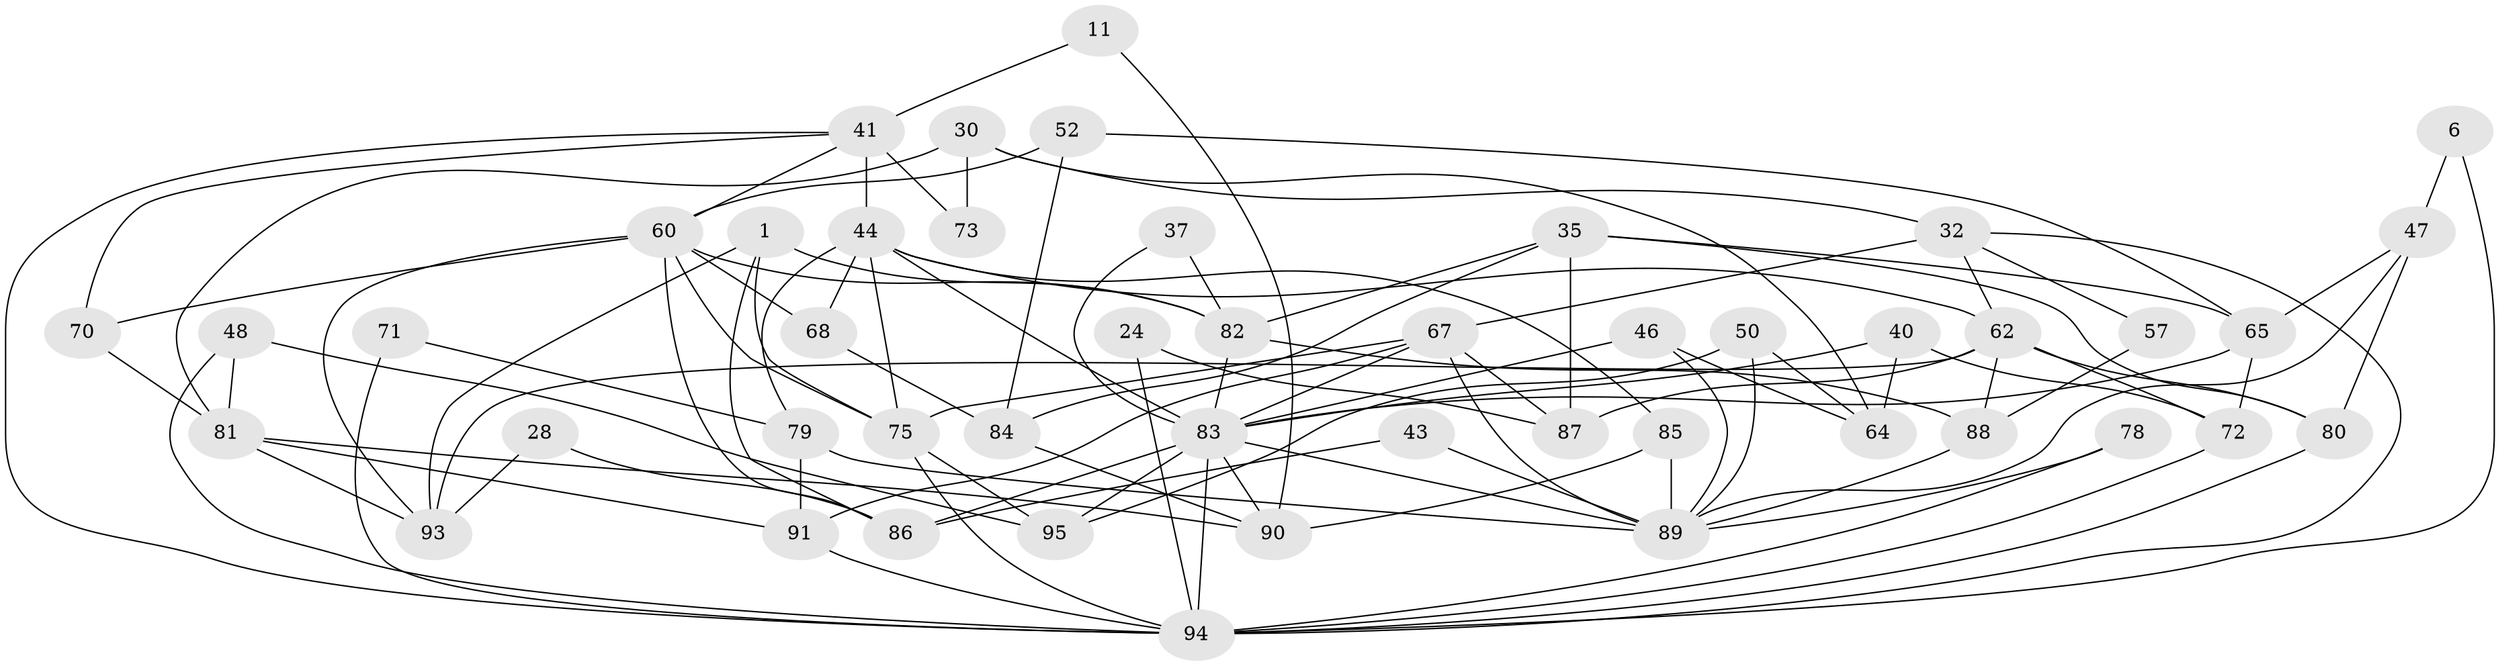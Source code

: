 // original degree distribution, {4: 0.3473684210526316, 3: 0.28421052631578947, 8: 0.010526315789473684, 2: 0.09473684210526316, 9: 0.010526315789473684, 5: 0.15789473684210525, 6: 0.06315789473684211, 7: 0.031578947368421054}
// Generated by graph-tools (version 1.1) at 2025/52/03/09/25 04:52:02]
// undirected, 47 vertices, 104 edges
graph export_dot {
graph [start="1"]
  node [color=gray90,style=filled];
  1;
  6;
  11;
  24;
  28;
  30 [super="+18"];
  32 [super="+2"];
  35 [super="+29"];
  37;
  40;
  41;
  43;
  44 [super="+20"];
  46;
  47 [super="+5"];
  48;
  50 [super="+36"];
  52;
  57;
  60 [super="+15+59+42"];
  62 [super="+27"];
  64;
  65;
  67 [super="+7+22"];
  68;
  70 [super="+53"];
  71;
  72 [super="+10"];
  73 [super="+21"];
  75 [super="+3+17"];
  78 [super="+45+49"];
  79 [super="+33"];
  80;
  81 [super="+58"];
  82 [super="+31+76"];
  83 [super="+55+77"];
  84;
  85;
  86 [super="+19"];
  87;
  88 [super="+69"];
  89 [super="+61+51"];
  90 [super="+74+23"];
  91 [super="+14"];
  93 [super="+63"];
  94 [super="+34+13+92"];
  95;
  1 -- 86;
  1 -- 93;
  1 -- 82;
  1 -- 75;
  6 -- 47;
  6 -- 94;
  11 -- 41;
  11 -- 90;
  24 -- 87;
  24 -- 94;
  28 -- 86;
  28 -- 93;
  30 -- 64;
  30 -- 81;
  30 -- 73 [weight=2];
  30 -- 32 [weight=2];
  32 -- 57;
  32 -- 62;
  32 -- 67;
  32 -- 94;
  35 -- 87;
  35 -- 65;
  35 -- 82;
  35 -- 80;
  35 -- 84;
  37 -- 82;
  37 -- 83;
  40 -- 72;
  40 -- 64;
  40 -- 83;
  41 -- 60;
  41 -- 73 [weight=2];
  41 -- 70;
  41 -- 44;
  41 -- 94;
  43 -- 89;
  43 -- 86;
  44 -- 85;
  44 -- 79;
  44 -- 75;
  44 -- 68;
  44 -- 62;
  44 -- 83 [weight=2];
  46 -- 83;
  46 -- 64;
  46 -- 89;
  47 -- 89;
  47 -- 80 [weight=2];
  47 -- 65;
  48 -- 81;
  48 -- 95;
  48 -- 94;
  50 -- 89;
  50 -- 64;
  50 -- 95;
  52 -- 84;
  52 -- 65;
  52 -- 60;
  57 -- 88;
  60 -- 82 [weight=3];
  60 -- 75 [weight=2];
  60 -- 93 [weight=2];
  60 -- 68;
  60 -- 70 [weight=2];
  60 -- 86;
  62 -- 87;
  62 -- 88;
  62 -- 93;
  62 -- 72 [weight=2];
  62 -- 80;
  65 -- 72;
  65 -- 83;
  67 -- 75 [weight=2];
  67 -- 89 [weight=2];
  67 -- 91;
  67 -- 87;
  67 -- 83;
  68 -- 84;
  70 -- 81;
  71 -- 94 [weight=2];
  71 -- 79;
  72 -- 94;
  75 -- 95;
  75 -- 94;
  78 -- 89 [weight=4];
  78 -- 94 [weight=3];
  79 -- 91;
  79 -- 89;
  80 -- 94 [weight=2];
  81 -- 93 [weight=2];
  81 -- 90 [weight=2];
  81 -- 91;
  82 -- 83 [weight=2];
  82 -- 88 [weight=2];
  83 -- 90 [weight=4];
  83 -- 94 [weight=3];
  83 -- 86 [weight=2];
  83 -- 89 [weight=4];
  83 -- 95;
  84 -- 90;
  85 -- 90 [weight=3];
  85 -- 89 [weight=2];
  88 -- 89 [weight=2];
  91 -- 94 [weight=2];
}
